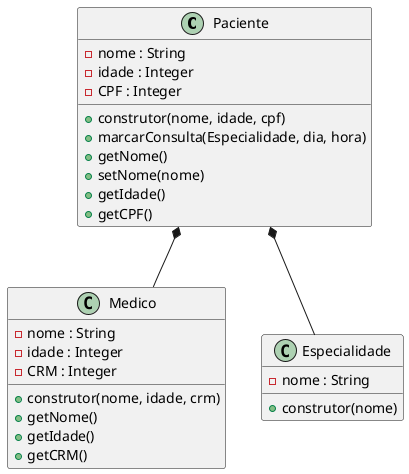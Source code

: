 @startuml Gerenciamento de Exames Medicos

    class Paciente{
        - nome : String
        - idade : Integer
        - CPF : Integer
        + construtor(nome, idade, cpf)
        + marcarConsulta(Especialidade, dia, hora)
        + getNome()
        + setNome(nome)
        + getIdade()
        + getCPF()
    }

    class Medico{
        - nome : String
        - idade : Integer
        - CRM : Integer
        + construtor(nome, idade, crm)
        + getNome()
        + getIdade()
        + getCRM()
    }

    class Especialidade{
        - nome : String
        + construtor(nome)
    }

    Paciente *-- Medico
    Paciente *-- Especialidade

@enduml